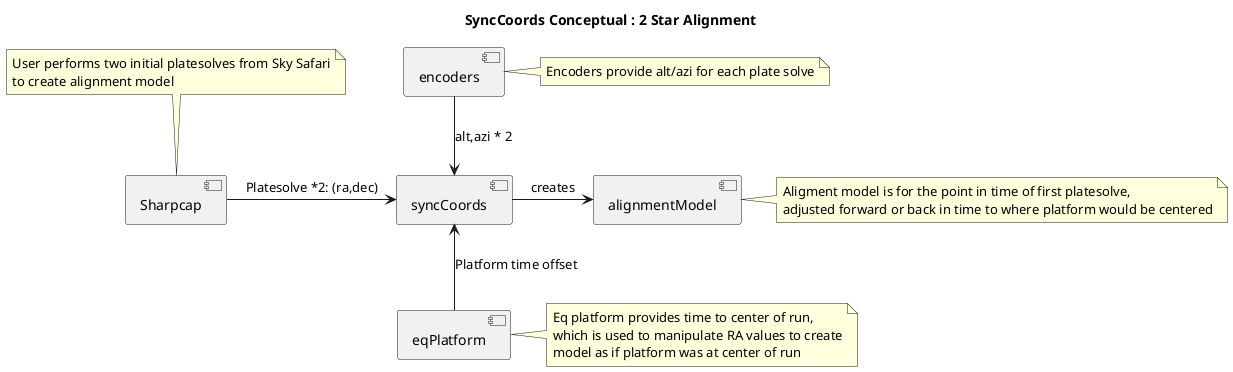 @startuml 2StarAlignmentConceptual
title SyncCoords Conceptual : 2 Star Alignment
component Sharpcap
note top
User performs two initial platesolves from Sky Safari
to create alignment model
end note
component syncCoords
component alignmentModel
note right 
Aligment model is for the point in time of first platesolve,
adjusted forward or back in time to where platform would be centered
end note
component encoders
note right
Encoders provide alt/azi for each plate solve
end note
component eqPlatform
note right
Eq platform provides time to center of run,
which is used to manipulate RA values to create
model as if platform was at center of run
end note
encoders-down->syncCoords: alt,azi * 2

Sharpcap->syncCoords:Platesolve *2: (ra,dec) 

syncCoords->alignmentModel:creates
eqPlatform-up->syncCoords: Platform time offset


@enduml